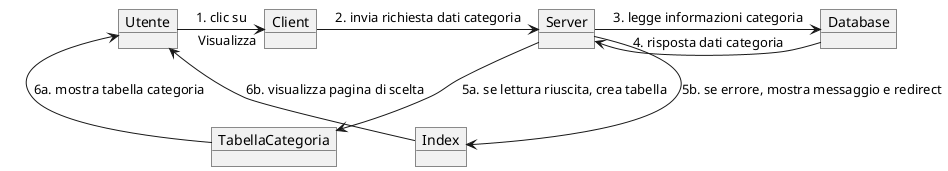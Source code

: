 @startuml visualizza_categoria

object Utente
object Client
object Server
object Database
object TabellaCategoria
object Index

Utente -> Client : 1. clic su "Visualizza"
Client -> Server : 2. invia richiesta dati categoria
Server -> Database : 3. legge informazioni categoria
Database -> Server : 4. risposta dati categoria

' Flusso positivo
Server --> TabellaCategoria : 5a. se lettura riuscita, crea tabella
TabellaCategoria -> Utente : 6a. mostra tabella categoria

' Flusso errore
Server --> Index : 5b. se errore, mostra messaggio e redirect
Index -> Utente : 6b. visualizza pagina di scelta

@enduml
